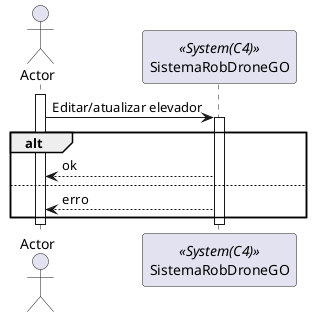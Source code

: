 @startuml vp1
actor Actor as actor
participant SistemaRobDroneGO as srdg <<System(C4)>>

activate actor
actor -> srdg: Editar/atualizar elevador
activate srdg
alt 
srdg --> actor : ok
else
srdg --> actor : erro
end
deactivate srdg
deactivate actor
@enduml